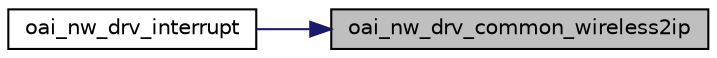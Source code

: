 digraph "oai_nw_drv_common_wireless2ip"
{
 // LATEX_PDF_SIZE
  edge [fontname="Helvetica",fontsize="10",labelfontname="Helvetica",labelfontsize="10"];
  node [fontname="Helvetica",fontsize="10",shape=record];
  rankdir="RL";
  Node1 [label="oai_nw_drv_common_wireless2ip",height=0.2,width=0.4,color="black", fillcolor="grey75", style="filled", fontcolor="black",tooltip=" "];
  Node1 -> Node2 [dir="back",color="midnightblue",fontsize="10",style="solid",fontname="Helvetica"];
  Node2 [label="oai_nw_drv_interrupt",height=0.2,width=0.4,color="black", fillcolor="white", style="filled",URL="$LITE_2device_8c.html#af1ddf7af45f1c0c67855acfd52f8158b",tooltip=" "];
}
